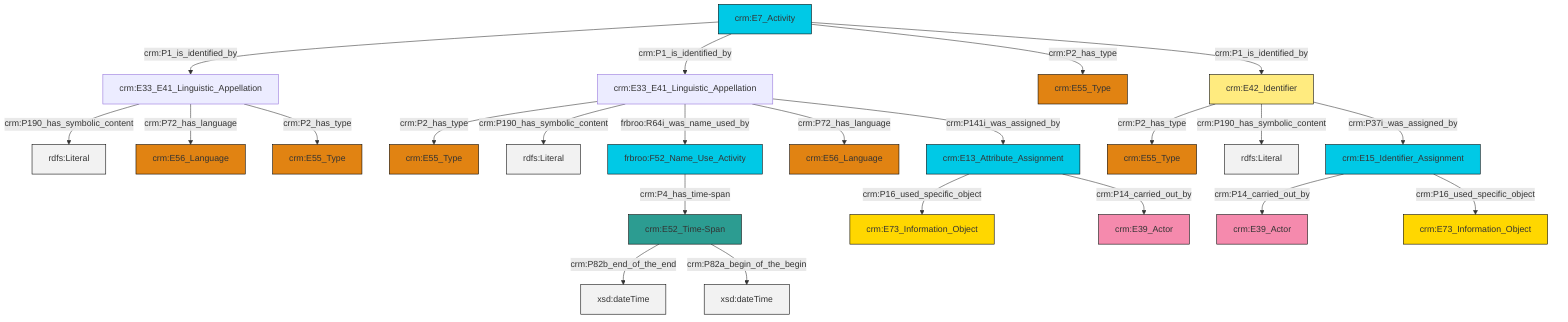 graph TD
classDef Literal fill:#f2f2f2,stroke:#000000;
classDef CRM_Entity fill:#FFFFFF,stroke:#000000;
classDef Temporal_Entity fill:#00C9E6, stroke:#000000;
classDef Type fill:#E18312, stroke:#000000;
classDef Time-Span fill:#2C9C91, stroke:#000000;
classDef Appellation fill:#FFEB7F, stroke:#000000;
classDef Place fill:#008836, stroke:#000000;
classDef Persistent_Item fill:#B266B2, stroke:#000000;
classDef Conceptual_Object fill:#FFD700, stroke:#000000;
classDef Physical_Thing fill:#D2B48C, stroke:#000000;
classDef Actor fill:#f58aad, stroke:#000000;
classDef PC_Classes fill:#4ce600, stroke:#000000;
classDef Multi fill:#cccccc,stroke:#000000;

0["crm:E33_E41_Linguistic_Appellation"]:::Default -->|crm:P2_has_type| 1["crm:E55_Type"]:::Type
0["crm:E33_E41_Linguistic_Appellation"]:::Default -->|crm:P190_has_symbolic_content| 9[rdfs:Literal]:::Literal
10["crm:E7_Activity"]:::Temporal_Entity -->|crm:P1_is_identified_by| 11["crm:E33_E41_Linguistic_Appellation"]:::Default
12["crm:E13_Attribute_Assignment"]:::Temporal_Entity -->|crm:P16_used_specific_object| 13["crm:E73_Information_Object"]:::Conceptual_Object
0["crm:E33_E41_Linguistic_Appellation"]:::Default -->|frbroo:R64i_was_name_used_by| 3["frbroo:F52_Name_Use_Activity"]:::Temporal_Entity
0["crm:E33_E41_Linguistic_Appellation"]:::Default -->|crm:P72_has_language| 16["crm:E56_Language"]:::Type
18["crm:E42_Identifier"]:::Appellation -->|crm:P2_has_type| 19["crm:E55_Type"]:::Type
7["crm:E15_Identifier_Assignment"]:::Temporal_Entity -->|crm:P14_carried_out_by| 20["crm:E39_Actor"]:::Actor
5["crm:E52_Time-Span"]:::Time-Span -->|crm:P82b_end_of_the_end| 21[xsd:dateTime]:::Literal
11["crm:E33_E41_Linguistic_Appellation"]:::Default -->|crm:P190_has_symbolic_content| 25[rdfs:Literal]:::Literal
11["crm:E33_E41_Linguistic_Appellation"]:::Default -->|crm:P72_has_language| 26["crm:E56_Language"]:::Type
11["crm:E33_E41_Linguistic_Appellation"]:::Default -->|crm:P2_has_type| 14["crm:E55_Type"]:::Type
0["crm:E33_E41_Linguistic_Appellation"]:::Default -->|crm:P141i_was_assigned_by| 12["crm:E13_Attribute_Assignment"]:::Temporal_Entity
12["crm:E13_Attribute_Assignment"]:::Temporal_Entity -->|crm:P14_carried_out_by| 29["crm:E39_Actor"]:::Actor
3["frbroo:F52_Name_Use_Activity"]:::Temporal_Entity -->|crm:P4_has_time-span| 5["crm:E52_Time-Span"]:::Time-Span
18["crm:E42_Identifier"]:::Appellation -->|crm:P190_has_symbolic_content| 31[rdfs:Literal]:::Literal
7["crm:E15_Identifier_Assignment"]:::Temporal_Entity -->|crm:P16_used_specific_object| 32["crm:E73_Information_Object"]:::Conceptual_Object
10["crm:E7_Activity"]:::Temporal_Entity -->|crm:P1_is_identified_by| 0["crm:E33_E41_Linguistic_Appellation"]:::Default
10["crm:E7_Activity"]:::Temporal_Entity -->|crm:P2_has_type| 22["crm:E55_Type"]:::Type
18["crm:E42_Identifier"]:::Appellation -->|crm:P37i_was_assigned_by| 7["crm:E15_Identifier_Assignment"]:::Temporal_Entity
10["crm:E7_Activity"]:::Temporal_Entity -->|crm:P1_is_identified_by| 18["crm:E42_Identifier"]:::Appellation
5["crm:E52_Time-Span"]:::Time-Span -->|crm:P82a_begin_of_the_begin| 41[xsd:dateTime]:::Literal